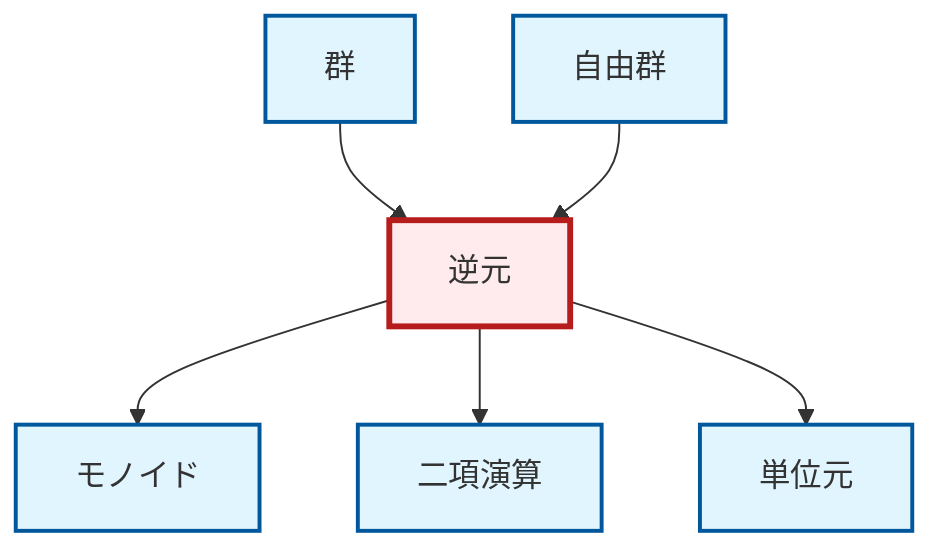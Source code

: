 graph TD
    classDef definition fill:#e1f5fe,stroke:#01579b,stroke-width:2px
    classDef theorem fill:#f3e5f5,stroke:#4a148c,stroke-width:2px
    classDef axiom fill:#fff3e0,stroke:#e65100,stroke-width:2px
    classDef example fill:#e8f5e9,stroke:#1b5e20,stroke-width:2px
    classDef current fill:#ffebee,stroke:#b71c1c,stroke-width:3px
    def-monoid["モノイド"]:::definition
    def-binary-operation["二項演算"]:::definition
    def-free-group["自由群"]:::definition
    def-group["群"]:::definition
    def-identity-element["単位元"]:::definition
    def-inverse-element["逆元"]:::definition
    def-group --> def-inverse-element
    def-inverse-element --> def-monoid
    def-inverse-element --> def-binary-operation
    def-free-group --> def-inverse-element
    def-inverse-element --> def-identity-element
    class def-inverse-element current
